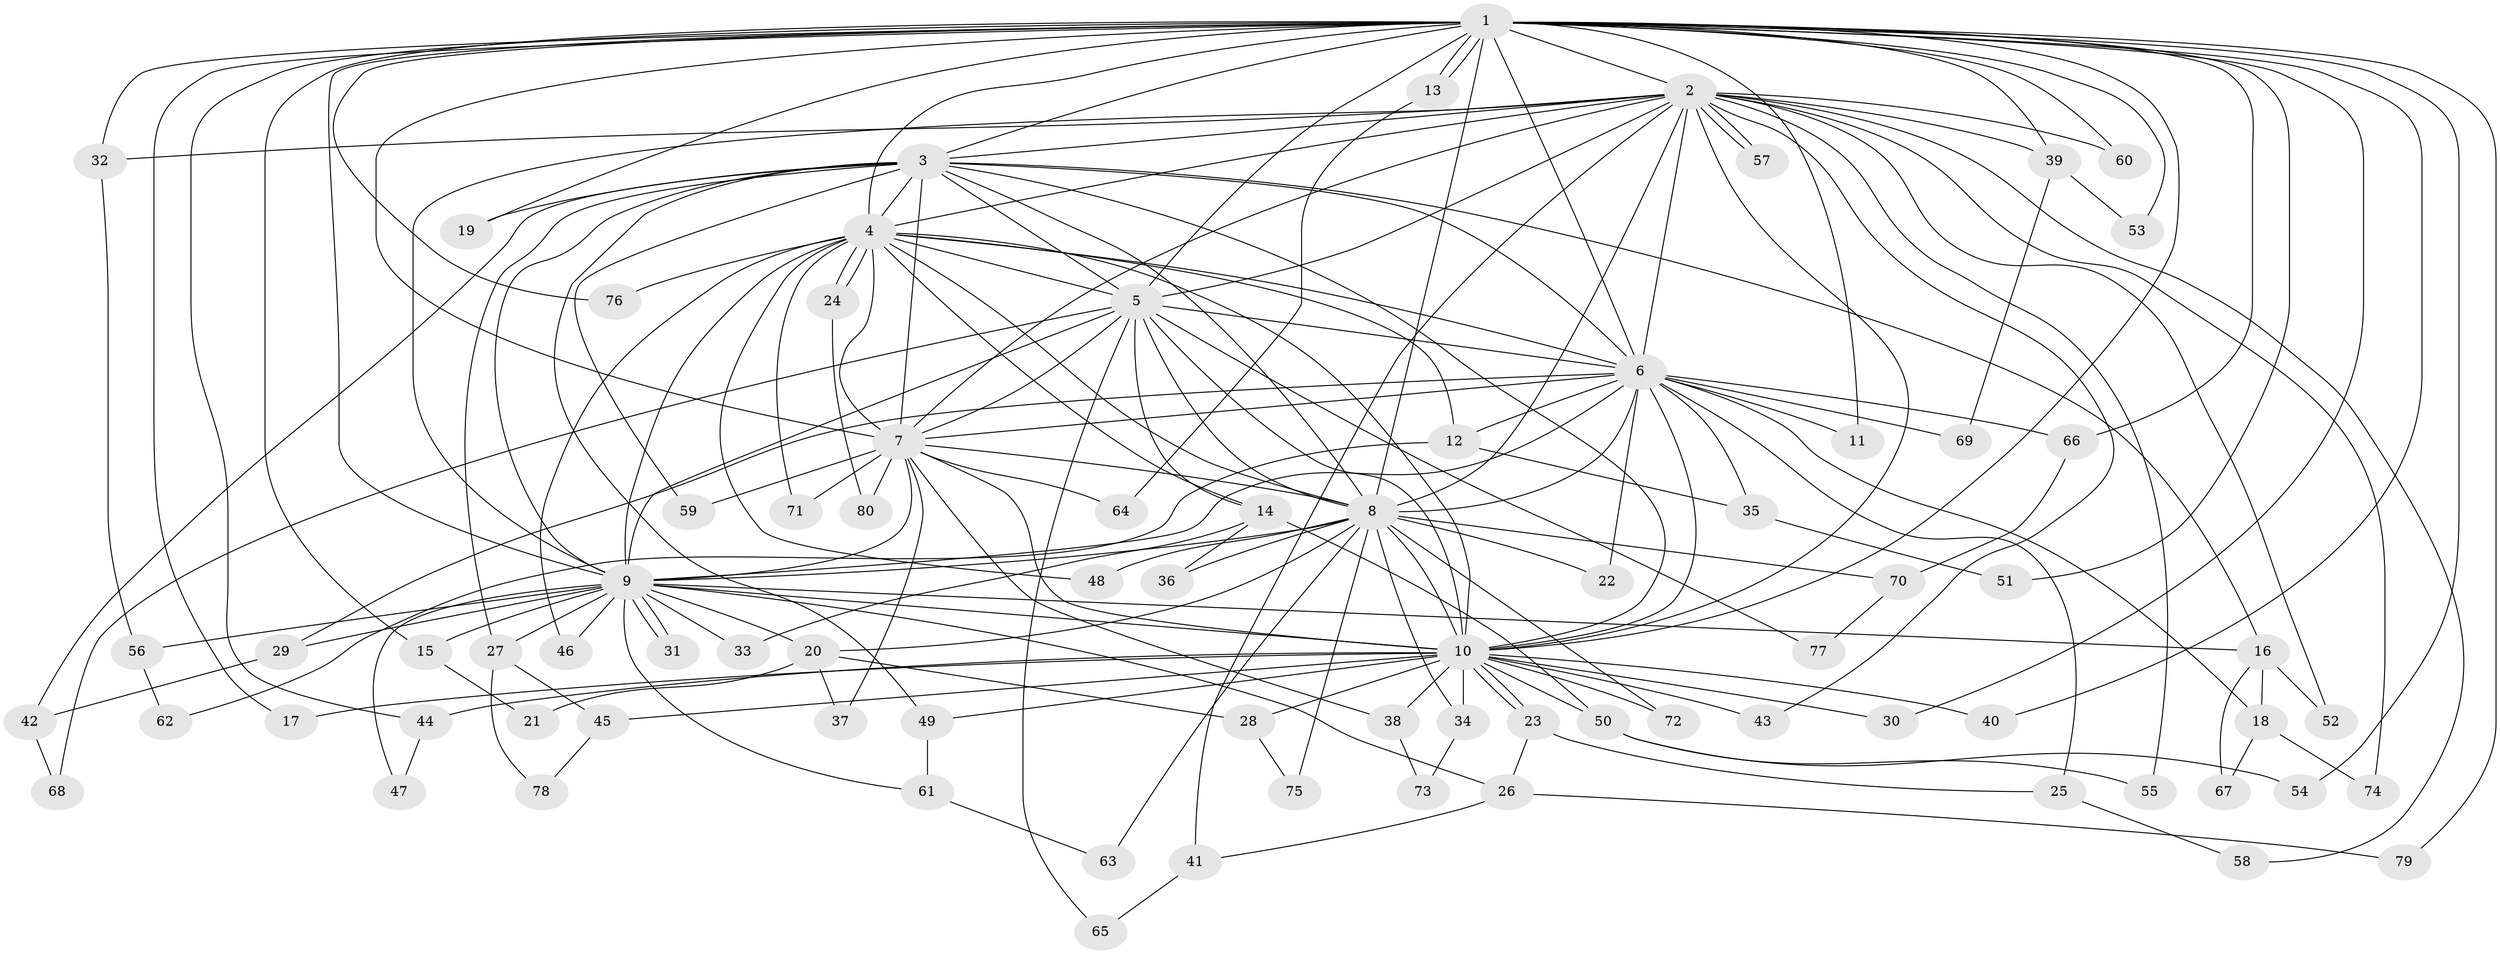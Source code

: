 // coarse degree distribution, {24: 0.03571428571428571, 22: 0.017857142857142856, 11: 0.017857142857142856, 12: 0.017857142857142856, 15: 0.017857142857142856, 17: 0.017857142857142856, 19: 0.017857142857142856, 2: 0.4107142857142857, 3: 0.30357142857142855, 5: 0.03571428571428571, 6: 0.017857142857142856, 4: 0.07142857142857142, 1: 0.017857142857142856}
// Generated by graph-tools (version 1.1) at 2025/51/02/27/25 19:51:50]
// undirected, 80 vertices, 185 edges
graph export_dot {
graph [start="1"]
  node [color=gray90,style=filled];
  1;
  2;
  3;
  4;
  5;
  6;
  7;
  8;
  9;
  10;
  11;
  12;
  13;
  14;
  15;
  16;
  17;
  18;
  19;
  20;
  21;
  22;
  23;
  24;
  25;
  26;
  27;
  28;
  29;
  30;
  31;
  32;
  33;
  34;
  35;
  36;
  37;
  38;
  39;
  40;
  41;
  42;
  43;
  44;
  45;
  46;
  47;
  48;
  49;
  50;
  51;
  52;
  53;
  54;
  55;
  56;
  57;
  58;
  59;
  60;
  61;
  62;
  63;
  64;
  65;
  66;
  67;
  68;
  69;
  70;
  71;
  72;
  73;
  74;
  75;
  76;
  77;
  78;
  79;
  80;
  1 -- 2;
  1 -- 3;
  1 -- 4;
  1 -- 5;
  1 -- 6;
  1 -- 7;
  1 -- 8;
  1 -- 9;
  1 -- 10;
  1 -- 11;
  1 -- 13;
  1 -- 13;
  1 -- 15;
  1 -- 17;
  1 -- 19;
  1 -- 30;
  1 -- 32;
  1 -- 39;
  1 -- 40;
  1 -- 44;
  1 -- 51;
  1 -- 53;
  1 -- 54;
  1 -- 60;
  1 -- 66;
  1 -- 76;
  1 -- 79;
  2 -- 3;
  2 -- 4;
  2 -- 5;
  2 -- 6;
  2 -- 7;
  2 -- 8;
  2 -- 9;
  2 -- 10;
  2 -- 32;
  2 -- 39;
  2 -- 41;
  2 -- 43;
  2 -- 52;
  2 -- 55;
  2 -- 57;
  2 -- 57;
  2 -- 58;
  2 -- 60;
  2 -- 74;
  3 -- 4;
  3 -- 5;
  3 -- 6;
  3 -- 7;
  3 -- 8;
  3 -- 9;
  3 -- 10;
  3 -- 16;
  3 -- 19;
  3 -- 27;
  3 -- 42;
  3 -- 49;
  3 -- 59;
  4 -- 5;
  4 -- 6;
  4 -- 7;
  4 -- 8;
  4 -- 9;
  4 -- 10;
  4 -- 12;
  4 -- 14;
  4 -- 24;
  4 -- 24;
  4 -- 46;
  4 -- 48;
  4 -- 71;
  4 -- 76;
  5 -- 6;
  5 -- 7;
  5 -- 8;
  5 -- 9;
  5 -- 10;
  5 -- 14;
  5 -- 65;
  5 -- 68;
  5 -- 77;
  6 -- 7;
  6 -- 8;
  6 -- 9;
  6 -- 10;
  6 -- 11;
  6 -- 12;
  6 -- 18;
  6 -- 22;
  6 -- 25;
  6 -- 29;
  6 -- 35;
  6 -- 66;
  6 -- 69;
  7 -- 8;
  7 -- 9;
  7 -- 10;
  7 -- 37;
  7 -- 38;
  7 -- 59;
  7 -- 64;
  7 -- 71;
  7 -- 80;
  8 -- 9;
  8 -- 10;
  8 -- 20;
  8 -- 22;
  8 -- 34;
  8 -- 36;
  8 -- 48;
  8 -- 63;
  8 -- 70;
  8 -- 72;
  8 -- 75;
  9 -- 10;
  9 -- 15;
  9 -- 16;
  9 -- 20;
  9 -- 26;
  9 -- 27;
  9 -- 29;
  9 -- 31;
  9 -- 31;
  9 -- 33;
  9 -- 46;
  9 -- 47;
  9 -- 56;
  9 -- 61;
  10 -- 17;
  10 -- 23;
  10 -- 23;
  10 -- 28;
  10 -- 30;
  10 -- 34;
  10 -- 38;
  10 -- 40;
  10 -- 43;
  10 -- 44;
  10 -- 45;
  10 -- 49;
  10 -- 50;
  10 -- 72;
  12 -- 35;
  12 -- 62;
  13 -- 64;
  14 -- 33;
  14 -- 36;
  14 -- 50;
  15 -- 21;
  16 -- 18;
  16 -- 52;
  16 -- 67;
  18 -- 67;
  18 -- 74;
  20 -- 21;
  20 -- 28;
  20 -- 37;
  23 -- 25;
  23 -- 26;
  24 -- 80;
  25 -- 58;
  26 -- 41;
  26 -- 79;
  27 -- 45;
  27 -- 78;
  28 -- 75;
  29 -- 42;
  32 -- 56;
  34 -- 73;
  35 -- 51;
  38 -- 73;
  39 -- 53;
  39 -- 69;
  41 -- 65;
  42 -- 68;
  44 -- 47;
  45 -- 78;
  49 -- 61;
  50 -- 54;
  50 -- 55;
  56 -- 62;
  61 -- 63;
  66 -- 70;
  70 -- 77;
}
